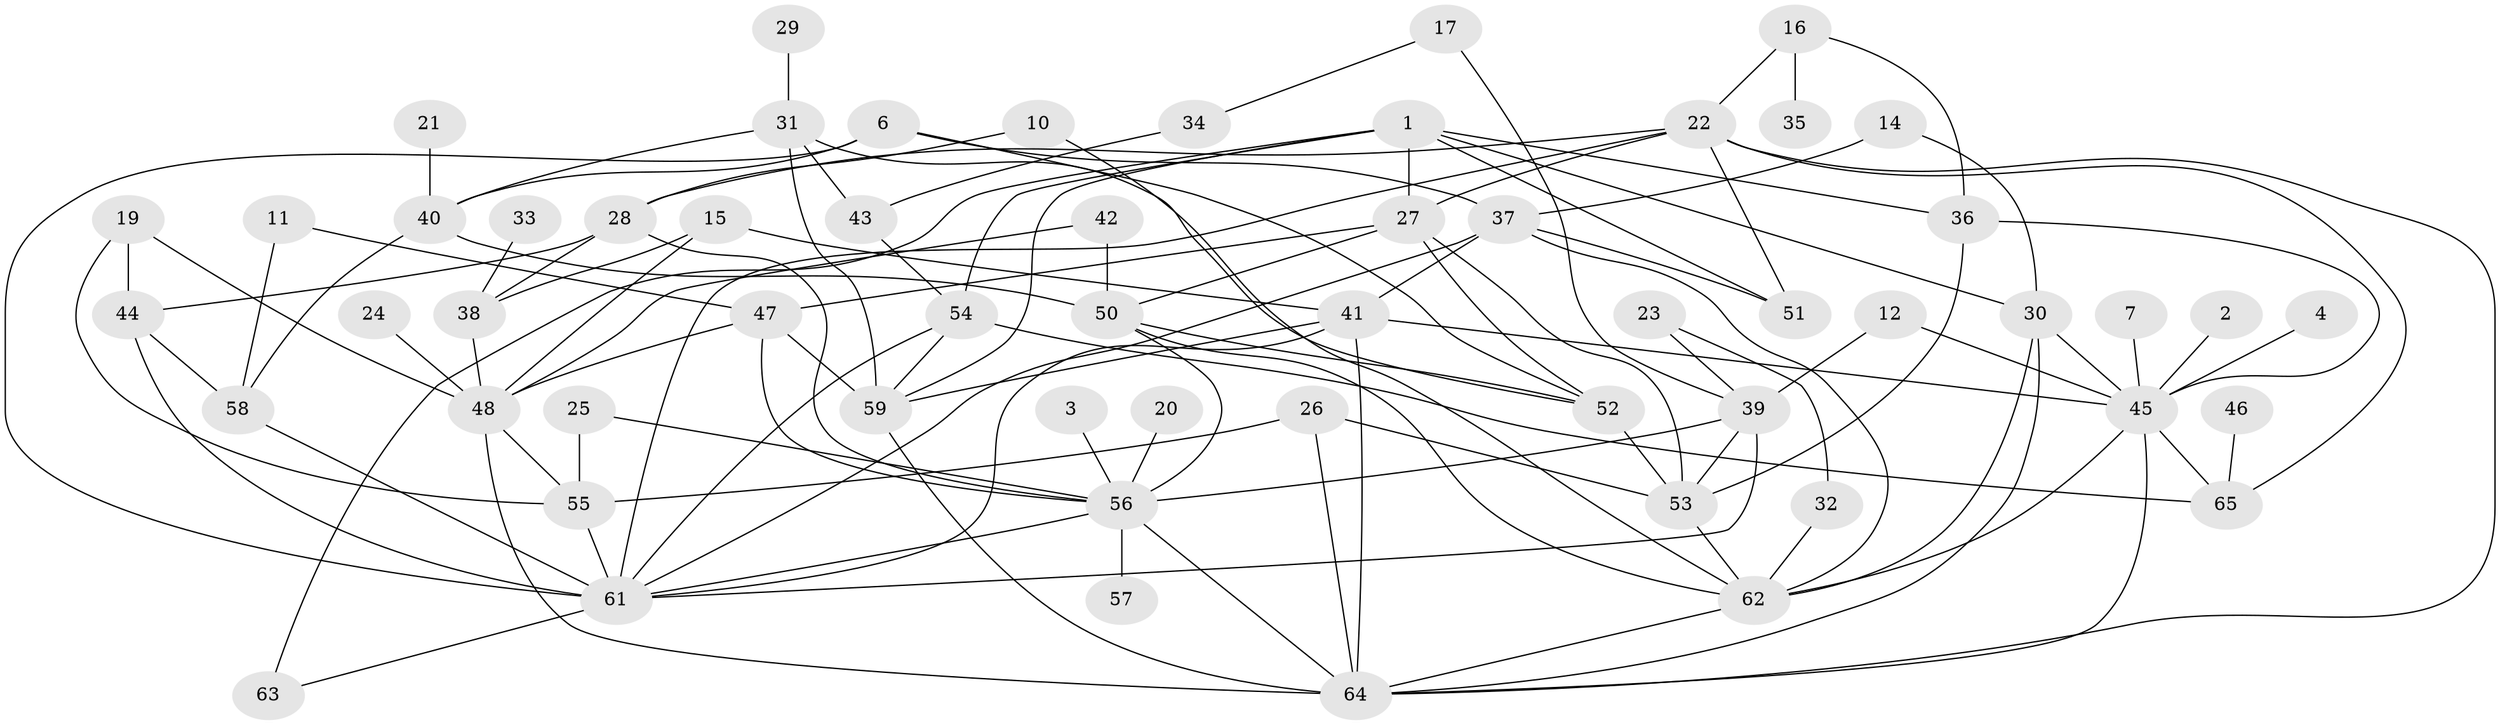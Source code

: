 // original degree distribution, {2: 0.2748091603053435, 1: 0.13740458015267176, 5: 0.09923664122137404, 4: 0.0916030534351145, 3: 0.2366412213740458, 0: 0.061068702290076333, 6: 0.08396946564885496, 7: 0.015267175572519083}
// Generated by graph-tools (version 1.1) at 2025/49/03/09/25 03:49:14]
// undirected, 58 vertices, 114 edges
graph export_dot {
graph [start="1"]
  node [color=gray90,style=filled];
  1;
  2;
  3;
  4;
  6;
  7;
  10;
  11;
  12;
  14;
  15;
  16;
  17;
  19;
  20;
  21;
  22;
  23;
  24;
  25;
  26;
  27;
  28;
  29;
  30;
  31;
  32;
  33;
  34;
  35;
  36;
  37;
  38;
  39;
  40;
  41;
  42;
  43;
  44;
  45;
  46;
  47;
  48;
  50;
  51;
  52;
  53;
  54;
  55;
  56;
  57;
  58;
  59;
  61;
  62;
  63;
  64;
  65;
  1 -- 27 [weight=1.0];
  1 -- 30 [weight=1.0];
  1 -- 36 [weight=1.0];
  1 -- 51 [weight=1.0];
  1 -- 54 [weight=1.0];
  1 -- 59 [weight=1.0];
  1 -- 63 [weight=1.0];
  2 -- 45 [weight=1.0];
  3 -- 56 [weight=1.0];
  4 -- 45 [weight=1.0];
  6 -- 37 [weight=1.0];
  6 -- 40 [weight=1.0];
  6 -- 52 [weight=1.0];
  6 -- 61 [weight=2.0];
  7 -- 45 [weight=1.0];
  10 -- 28 [weight=1.0];
  10 -- 62 [weight=1.0];
  11 -- 47 [weight=1.0];
  11 -- 58 [weight=1.0];
  12 -- 39 [weight=1.0];
  12 -- 45 [weight=1.0];
  14 -- 30 [weight=1.0];
  14 -- 37 [weight=1.0];
  15 -- 38 [weight=1.0];
  15 -- 41 [weight=1.0];
  15 -- 48 [weight=1.0];
  16 -- 22 [weight=1.0];
  16 -- 35 [weight=1.0];
  16 -- 36 [weight=1.0];
  17 -- 34 [weight=1.0];
  17 -- 39 [weight=1.0];
  19 -- 44 [weight=1.0];
  19 -- 48 [weight=1.0];
  19 -- 55 [weight=1.0];
  20 -- 56 [weight=1.0];
  21 -- 40 [weight=1.0];
  22 -- 27 [weight=1.0];
  22 -- 28 [weight=1.0];
  22 -- 51 [weight=1.0];
  22 -- 61 [weight=1.0];
  22 -- 64 [weight=1.0];
  22 -- 65 [weight=1.0];
  23 -- 32 [weight=1.0];
  23 -- 39 [weight=1.0];
  24 -- 48 [weight=1.0];
  25 -- 55 [weight=1.0];
  25 -- 56 [weight=1.0];
  26 -- 53 [weight=1.0];
  26 -- 55 [weight=1.0];
  26 -- 64 [weight=1.0];
  27 -- 47 [weight=1.0];
  27 -- 50 [weight=1.0];
  27 -- 52 [weight=1.0];
  27 -- 53 [weight=1.0];
  28 -- 38 [weight=1.0];
  28 -- 44 [weight=2.0];
  28 -- 56 [weight=2.0];
  29 -- 31 [weight=1.0];
  30 -- 45 [weight=1.0];
  30 -- 62 [weight=1.0];
  30 -- 64 [weight=1.0];
  31 -- 40 [weight=1.0];
  31 -- 43 [weight=1.0];
  31 -- 52 [weight=1.0];
  31 -- 59 [weight=1.0];
  32 -- 62 [weight=1.0];
  33 -- 38 [weight=1.0];
  34 -- 43 [weight=1.0];
  36 -- 45 [weight=1.0];
  36 -- 53 [weight=1.0];
  37 -- 41 [weight=1.0];
  37 -- 51 [weight=1.0];
  37 -- 61 [weight=1.0];
  37 -- 62 [weight=1.0];
  38 -- 48 [weight=1.0];
  39 -- 53 [weight=1.0];
  39 -- 56 [weight=1.0];
  39 -- 61 [weight=1.0];
  40 -- 50 [weight=1.0];
  40 -- 58 [weight=1.0];
  41 -- 45 [weight=1.0];
  41 -- 59 [weight=2.0];
  41 -- 61 [weight=1.0];
  41 -- 64 [weight=1.0];
  42 -- 48 [weight=1.0];
  42 -- 50 [weight=1.0];
  43 -- 54 [weight=1.0];
  44 -- 58 [weight=1.0];
  44 -- 61 [weight=1.0];
  45 -- 62 [weight=1.0];
  45 -- 64 [weight=1.0];
  45 -- 65 [weight=1.0];
  46 -- 65 [weight=1.0];
  47 -- 48 [weight=1.0];
  47 -- 56 [weight=1.0];
  47 -- 59 [weight=1.0];
  48 -- 55 [weight=1.0];
  48 -- 64 [weight=1.0];
  50 -- 52 [weight=1.0];
  50 -- 56 [weight=1.0];
  50 -- 62 [weight=1.0];
  52 -- 53 [weight=2.0];
  53 -- 62 [weight=1.0];
  54 -- 59 [weight=1.0];
  54 -- 61 [weight=1.0];
  54 -- 65 [weight=1.0];
  55 -- 61 [weight=1.0];
  56 -- 57 [weight=2.0];
  56 -- 61 [weight=1.0];
  56 -- 64 [weight=2.0];
  58 -- 61 [weight=1.0];
  59 -- 64 [weight=1.0];
  61 -- 63 [weight=1.0];
  62 -- 64 [weight=1.0];
}
